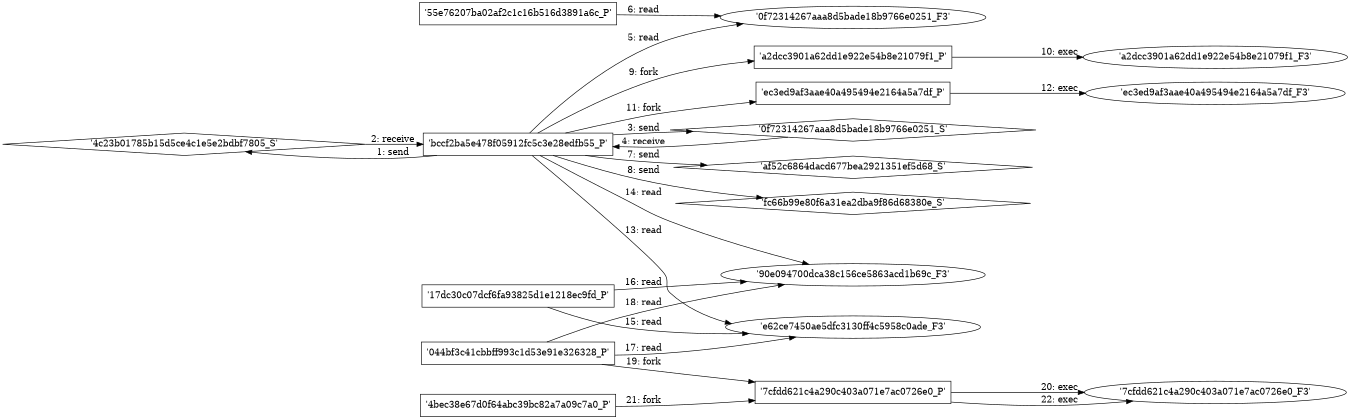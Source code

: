 digraph "D:\Learning\Paper\apt\基于CTI的攻击预警\Dataset\攻击图\ASGfromALLCTI\The Revival and Rise of Email Extortion Scams.dot" {
rankdir="LR"
size="9"
fixedsize="false"
splines="true"
nodesep=0.3
ranksep=0
fontsize=10
overlap="scalexy"
engine= "neato"
	"'4c23b01785b15d5ce4c1e5e2bdbf7805_S'" [node_type=Socket shape=diamond]
	"'bccf2ba5e478f05912fc5c3e28edfb55_P'" [node_type=Process shape=box]
	"'bccf2ba5e478f05912fc5c3e28edfb55_P'" -> "'4c23b01785b15d5ce4c1e5e2bdbf7805_S'" [label="1: send"]
	"'4c23b01785b15d5ce4c1e5e2bdbf7805_S'" -> "'bccf2ba5e478f05912fc5c3e28edfb55_P'" [label="2: receive"]
	"'0f72314267aaa8d5bade18b9766e0251_S'" [node_type=Socket shape=diamond]
	"'bccf2ba5e478f05912fc5c3e28edfb55_P'" [node_type=Process shape=box]
	"'bccf2ba5e478f05912fc5c3e28edfb55_P'" -> "'0f72314267aaa8d5bade18b9766e0251_S'" [label="3: send"]
	"'0f72314267aaa8d5bade18b9766e0251_S'" -> "'bccf2ba5e478f05912fc5c3e28edfb55_P'" [label="4: receive"]
	"'0f72314267aaa8d5bade18b9766e0251_F3'" [node_type=file shape=ellipse]
	"'bccf2ba5e478f05912fc5c3e28edfb55_P'" [node_type=Process shape=box]
	"'bccf2ba5e478f05912fc5c3e28edfb55_P'" -> "'0f72314267aaa8d5bade18b9766e0251_F3'" [label="5: read"]
	"'0f72314267aaa8d5bade18b9766e0251_F3'" [node_type=file shape=ellipse]
	"'55e76207ba02af2c1c16b516d3891a6c_P'" [node_type=Process shape=box]
	"'55e76207ba02af2c1c16b516d3891a6c_P'" -> "'0f72314267aaa8d5bade18b9766e0251_F3'" [label="6: read"]
	"'af52c6864dacd677bea2921351ef5d68_S'" [node_type=Socket shape=diamond]
	"'bccf2ba5e478f05912fc5c3e28edfb55_P'" [node_type=Process shape=box]
	"'bccf2ba5e478f05912fc5c3e28edfb55_P'" -> "'af52c6864dacd677bea2921351ef5d68_S'" [label="7: send"]
	"'fc66b99e80f6a31ea2dba9f86d68380e_S'" [node_type=Socket shape=diamond]
	"'bccf2ba5e478f05912fc5c3e28edfb55_P'" [node_type=Process shape=box]
	"'bccf2ba5e478f05912fc5c3e28edfb55_P'" -> "'fc66b99e80f6a31ea2dba9f86d68380e_S'" [label="8: send"]
	"'bccf2ba5e478f05912fc5c3e28edfb55_P'" [node_type=Process shape=box]
	"'a2dcc3901a62dd1e922e54b8e21079f1_P'" [node_type=Process shape=box]
	"'bccf2ba5e478f05912fc5c3e28edfb55_P'" -> "'a2dcc3901a62dd1e922e54b8e21079f1_P'" [label="9: fork"]
	"'a2dcc3901a62dd1e922e54b8e21079f1_P'" [node_type=Process shape=box]
	"'a2dcc3901a62dd1e922e54b8e21079f1_F3'" [node_type=File shape=ellipse]
	"'a2dcc3901a62dd1e922e54b8e21079f1_P'" -> "'a2dcc3901a62dd1e922e54b8e21079f1_F3'" [label="10: exec"]
	"'bccf2ba5e478f05912fc5c3e28edfb55_P'" [node_type=Process shape=box]
	"'ec3ed9af3aae40a495494e2164a5a7df_P'" [node_type=Process shape=box]
	"'bccf2ba5e478f05912fc5c3e28edfb55_P'" -> "'ec3ed9af3aae40a495494e2164a5a7df_P'" [label="11: fork"]
	"'ec3ed9af3aae40a495494e2164a5a7df_P'" [node_type=Process shape=box]
	"'ec3ed9af3aae40a495494e2164a5a7df_F3'" [node_type=File shape=ellipse]
	"'ec3ed9af3aae40a495494e2164a5a7df_P'" -> "'ec3ed9af3aae40a495494e2164a5a7df_F3'" [label="12: exec"]
	"'e62ce7450ae5dfc3130ff4c5958c0ade_F3'" [node_type=file shape=ellipse]
	"'bccf2ba5e478f05912fc5c3e28edfb55_P'" [node_type=Process shape=box]
	"'bccf2ba5e478f05912fc5c3e28edfb55_P'" -> "'e62ce7450ae5dfc3130ff4c5958c0ade_F3'" [label="13: read"]
	"'90e094700dca38c156ce5863acd1b69c_F3'" [node_type=file shape=ellipse]
	"'bccf2ba5e478f05912fc5c3e28edfb55_P'" [node_type=Process shape=box]
	"'bccf2ba5e478f05912fc5c3e28edfb55_P'" -> "'90e094700dca38c156ce5863acd1b69c_F3'" [label="14: read"]
	"'e62ce7450ae5dfc3130ff4c5958c0ade_F3'" [node_type=file shape=ellipse]
	"'17dc30c07dcf6fa93825d1e1218ec9fd_P'" [node_type=Process shape=box]
	"'17dc30c07dcf6fa93825d1e1218ec9fd_P'" -> "'e62ce7450ae5dfc3130ff4c5958c0ade_F3'" [label="15: read"]
	"'90e094700dca38c156ce5863acd1b69c_F3'" [node_type=file shape=ellipse]
	"'17dc30c07dcf6fa93825d1e1218ec9fd_P'" [node_type=Process shape=box]
	"'17dc30c07dcf6fa93825d1e1218ec9fd_P'" -> "'90e094700dca38c156ce5863acd1b69c_F3'" [label="16: read"]
	"'e62ce7450ae5dfc3130ff4c5958c0ade_F3'" [node_type=file shape=ellipse]
	"'044bf3c41cbbff993c1d53e91e326328_P'" [node_type=Process shape=box]
	"'044bf3c41cbbff993c1d53e91e326328_P'" -> "'e62ce7450ae5dfc3130ff4c5958c0ade_F3'" [label="17: read"]
	"'90e094700dca38c156ce5863acd1b69c_F3'" [node_type=file shape=ellipse]
	"'044bf3c41cbbff993c1d53e91e326328_P'" [node_type=Process shape=box]
	"'044bf3c41cbbff993c1d53e91e326328_P'" -> "'90e094700dca38c156ce5863acd1b69c_F3'" [label="18: read"]
	"'044bf3c41cbbff993c1d53e91e326328_P'" [node_type=Process shape=box]
	"'7cfdd621c4a290c403a071e7ac0726e0_P'" [node_type=Process shape=box]
	"'044bf3c41cbbff993c1d53e91e326328_P'" -> "'7cfdd621c4a290c403a071e7ac0726e0_P'" [label="19: fork"]
	"'7cfdd621c4a290c403a071e7ac0726e0_P'" [node_type=Process shape=box]
	"'7cfdd621c4a290c403a071e7ac0726e0_F3'" [node_type=File shape=ellipse]
	"'7cfdd621c4a290c403a071e7ac0726e0_P'" -> "'7cfdd621c4a290c403a071e7ac0726e0_F3'" [label="20: exec"]
	"'4bec38e67d0f64abc39bc82a7a09c7a0_P'" [node_type=Process shape=box]
	"'7cfdd621c4a290c403a071e7ac0726e0_P'" [node_type=Process shape=box]
	"'4bec38e67d0f64abc39bc82a7a09c7a0_P'" -> "'7cfdd621c4a290c403a071e7ac0726e0_P'" [label="21: fork"]
	"'7cfdd621c4a290c403a071e7ac0726e0_P'" [node_type=Process shape=box]
	"'7cfdd621c4a290c403a071e7ac0726e0_F3'" [node_type=File shape=ellipse]
	"'7cfdd621c4a290c403a071e7ac0726e0_P'" -> "'7cfdd621c4a290c403a071e7ac0726e0_F3'" [label="22: exec"]
}
